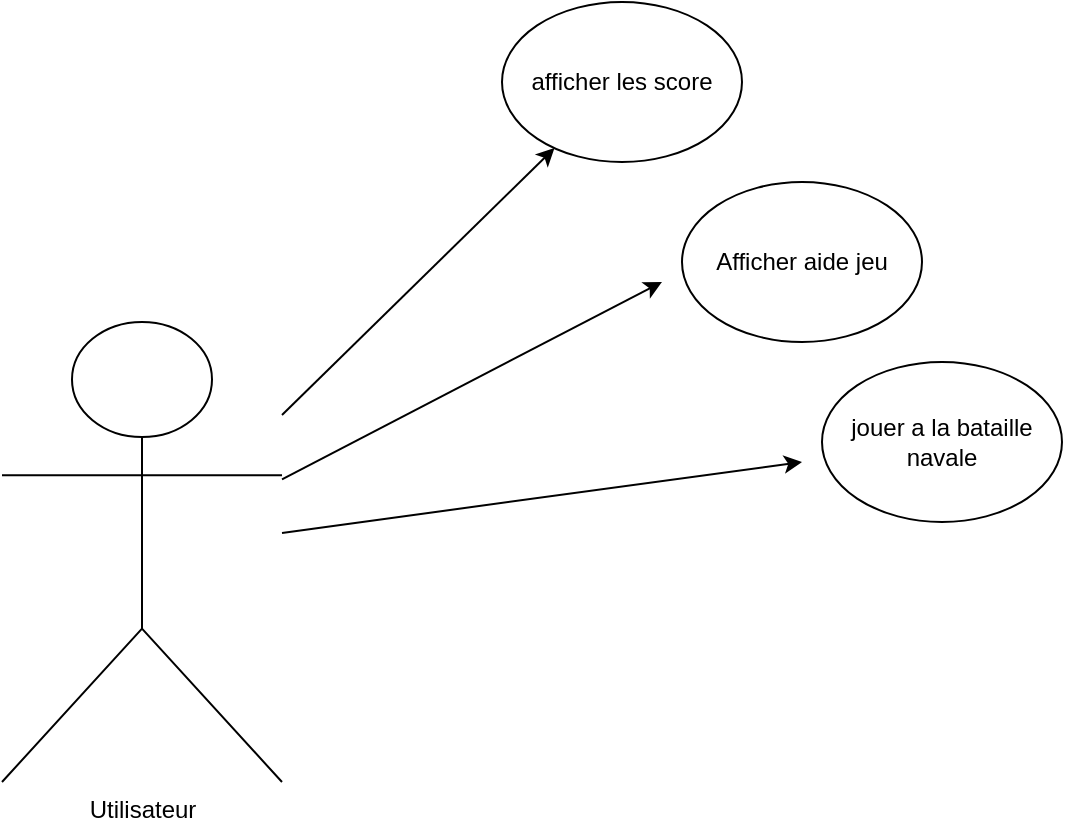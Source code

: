 <mxfile version="14.1.8" type="device"><diagram id="gFQwowQhNMsuiA46_2ta" name="Page-1"><mxGraphModel dx="1086" dy="806" grid="1" gridSize="10" guides="1" tooltips="1" connect="1" arrows="1" fold="1" page="1" pageScale="1" pageWidth="1200" pageHeight="1920" math="0" shadow="0"><root><mxCell id="0"/><mxCell id="1" parent="0"/><mxCell id="z0hEykwN7xBIY7esTeR2-1" value="Utilisateur&lt;br&gt;" style="shape=umlActor;verticalLabelPosition=bottom;verticalAlign=top;html=1;outlineConnect=0;" vertex="1" parent="1"><mxGeometry x="60" y="320" width="140" height="230" as="geometry"/></mxCell><mxCell id="z0hEykwN7xBIY7esTeR2-2" value="" style="endArrow=classic;html=1;" edge="1" parent="1" source="z0hEykwN7xBIY7esTeR2-1"><mxGeometry width="50" height="50" relative="1" as="geometry"><mxPoint x="530" y="440" as="sourcePoint"/><mxPoint x="390" y="300" as="targetPoint"/></mxGeometry></mxCell><mxCell id="z0hEykwN7xBIY7esTeR2-3" value="" style="ellipse;whiteSpace=wrap;html=1;" vertex="1" parent="1"><mxGeometry x="400" y="250" width="120" height="80" as="geometry"/></mxCell><mxCell id="z0hEykwN7xBIY7esTeR2-5" value="Afficher aide jeu" style="text;html=1;strokeColor=none;fillColor=none;align=center;verticalAlign=middle;whiteSpace=wrap;rounded=0;" vertex="1" parent="1"><mxGeometry x="410" y="280" width="100" height="20" as="geometry"/></mxCell><mxCell id="z0hEykwN7xBIY7esTeR2-9" value="" style="ellipse;whiteSpace=wrap;html=1;" vertex="1" parent="1"><mxGeometry x="470" y="340" width="120" height="80" as="geometry"/></mxCell><mxCell id="z0hEykwN7xBIY7esTeR2-12" value="" style="ellipse;whiteSpace=wrap;html=1;" vertex="1" parent="1"><mxGeometry x="310" y="160" width="120" height="80" as="geometry"/></mxCell><mxCell id="z0hEykwN7xBIY7esTeR2-13" value="jouer a la bataille navale" style="text;html=1;strokeColor=none;fillColor=none;align=center;verticalAlign=middle;whiteSpace=wrap;rounded=0;" vertex="1" parent="1"><mxGeometry x="465" y="370" width="130" height="20" as="geometry"/></mxCell><mxCell id="z0hEykwN7xBIY7esTeR2-14" value="afficher les score" style="text;html=1;strokeColor=none;fillColor=none;align=center;verticalAlign=middle;whiteSpace=wrap;rounded=0;" vertex="1" parent="1"><mxGeometry x="320" y="190" width="100" height="20" as="geometry"/></mxCell><mxCell id="z0hEykwN7xBIY7esTeR2-16" value="" style="endArrow=classic;html=1;" edge="1" parent="1" source="z0hEykwN7xBIY7esTeR2-1"><mxGeometry width="50" height="50" relative="1" as="geometry"><mxPoint x="530" y="370" as="sourcePoint"/><mxPoint x="460" y="390" as="targetPoint"/></mxGeometry></mxCell><mxCell id="z0hEykwN7xBIY7esTeR2-17" value="" style="endArrow=classic;html=1;" edge="1" parent="1" source="z0hEykwN7xBIY7esTeR2-1" target="z0hEykwN7xBIY7esTeR2-12"><mxGeometry width="50" height="50" relative="1" as="geometry"><mxPoint x="530" y="370" as="sourcePoint"/><mxPoint x="580" y="320" as="targetPoint"/></mxGeometry></mxCell></root></mxGraphModel></diagram></mxfile>